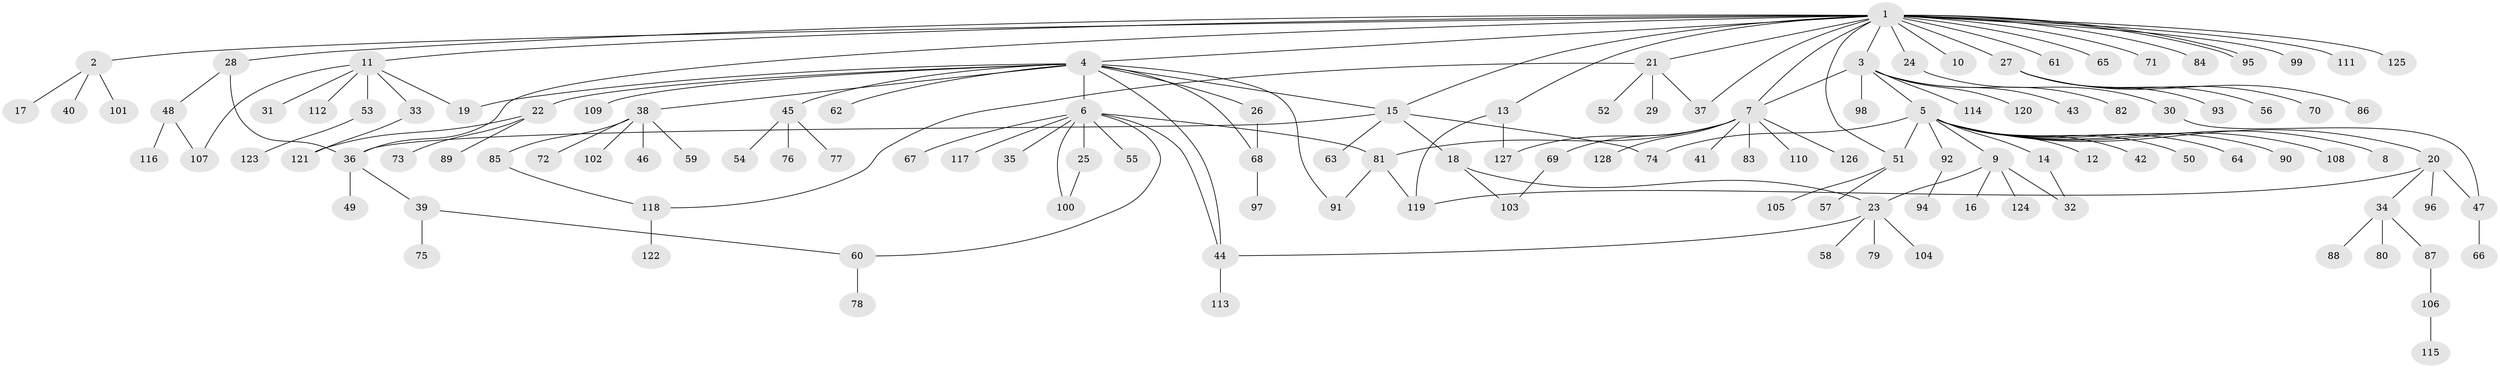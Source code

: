 // Generated by graph-tools (version 1.1) at 2025/14/03/09/25 04:14:24]
// undirected, 128 vertices, 153 edges
graph export_dot {
graph [start="1"]
  node [color=gray90,style=filled];
  1;
  2;
  3;
  4;
  5;
  6;
  7;
  8;
  9;
  10;
  11;
  12;
  13;
  14;
  15;
  16;
  17;
  18;
  19;
  20;
  21;
  22;
  23;
  24;
  25;
  26;
  27;
  28;
  29;
  30;
  31;
  32;
  33;
  34;
  35;
  36;
  37;
  38;
  39;
  40;
  41;
  42;
  43;
  44;
  45;
  46;
  47;
  48;
  49;
  50;
  51;
  52;
  53;
  54;
  55;
  56;
  57;
  58;
  59;
  60;
  61;
  62;
  63;
  64;
  65;
  66;
  67;
  68;
  69;
  70;
  71;
  72;
  73;
  74;
  75;
  76;
  77;
  78;
  79;
  80;
  81;
  82;
  83;
  84;
  85;
  86;
  87;
  88;
  89;
  90;
  91;
  92;
  93;
  94;
  95;
  96;
  97;
  98;
  99;
  100;
  101;
  102;
  103;
  104;
  105;
  106;
  107;
  108;
  109;
  110;
  111;
  112;
  113;
  114;
  115;
  116;
  117;
  118;
  119;
  120;
  121;
  122;
  123;
  124;
  125;
  126;
  127;
  128;
  1 -- 2;
  1 -- 3;
  1 -- 4;
  1 -- 7;
  1 -- 10;
  1 -- 11;
  1 -- 13;
  1 -- 15;
  1 -- 21;
  1 -- 24;
  1 -- 27;
  1 -- 28;
  1 -- 36;
  1 -- 37;
  1 -- 51;
  1 -- 61;
  1 -- 65;
  1 -- 71;
  1 -- 84;
  1 -- 95;
  1 -- 95;
  1 -- 99;
  1 -- 111;
  1 -- 125;
  2 -- 17;
  2 -- 40;
  2 -- 101;
  3 -- 5;
  3 -- 7;
  3 -- 43;
  3 -- 82;
  3 -- 98;
  3 -- 114;
  3 -- 120;
  4 -- 6;
  4 -- 15;
  4 -- 19;
  4 -- 22;
  4 -- 26;
  4 -- 38;
  4 -- 44;
  4 -- 45;
  4 -- 62;
  4 -- 68;
  4 -- 91;
  4 -- 109;
  5 -- 8;
  5 -- 9;
  5 -- 12;
  5 -- 14;
  5 -- 20;
  5 -- 42;
  5 -- 50;
  5 -- 51;
  5 -- 64;
  5 -- 74;
  5 -- 90;
  5 -- 92;
  5 -- 108;
  6 -- 25;
  6 -- 35;
  6 -- 44;
  6 -- 55;
  6 -- 60;
  6 -- 67;
  6 -- 81;
  6 -- 100;
  6 -- 117;
  7 -- 41;
  7 -- 69;
  7 -- 81;
  7 -- 83;
  7 -- 110;
  7 -- 126;
  7 -- 127;
  7 -- 128;
  9 -- 16;
  9 -- 23;
  9 -- 32;
  9 -- 124;
  11 -- 19;
  11 -- 31;
  11 -- 33;
  11 -- 53;
  11 -- 107;
  11 -- 112;
  13 -- 119;
  13 -- 127;
  14 -- 32;
  15 -- 18;
  15 -- 36;
  15 -- 63;
  15 -- 74;
  18 -- 23;
  18 -- 103;
  20 -- 34;
  20 -- 47;
  20 -- 96;
  20 -- 119;
  21 -- 29;
  21 -- 37;
  21 -- 52;
  21 -- 118;
  22 -- 73;
  22 -- 89;
  22 -- 121;
  23 -- 44;
  23 -- 58;
  23 -- 79;
  23 -- 104;
  24 -- 30;
  25 -- 100;
  26 -- 68;
  27 -- 56;
  27 -- 70;
  27 -- 86;
  27 -- 93;
  28 -- 36;
  28 -- 48;
  30 -- 47;
  33 -- 121;
  34 -- 80;
  34 -- 87;
  34 -- 88;
  36 -- 39;
  36 -- 49;
  38 -- 46;
  38 -- 59;
  38 -- 72;
  38 -- 85;
  38 -- 102;
  39 -- 60;
  39 -- 75;
  44 -- 113;
  45 -- 54;
  45 -- 76;
  45 -- 77;
  47 -- 66;
  48 -- 107;
  48 -- 116;
  51 -- 57;
  51 -- 105;
  53 -- 123;
  60 -- 78;
  68 -- 97;
  69 -- 103;
  81 -- 91;
  81 -- 119;
  85 -- 118;
  87 -- 106;
  92 -- 94;
  106 -- 115;
  118 -- 122;
}
